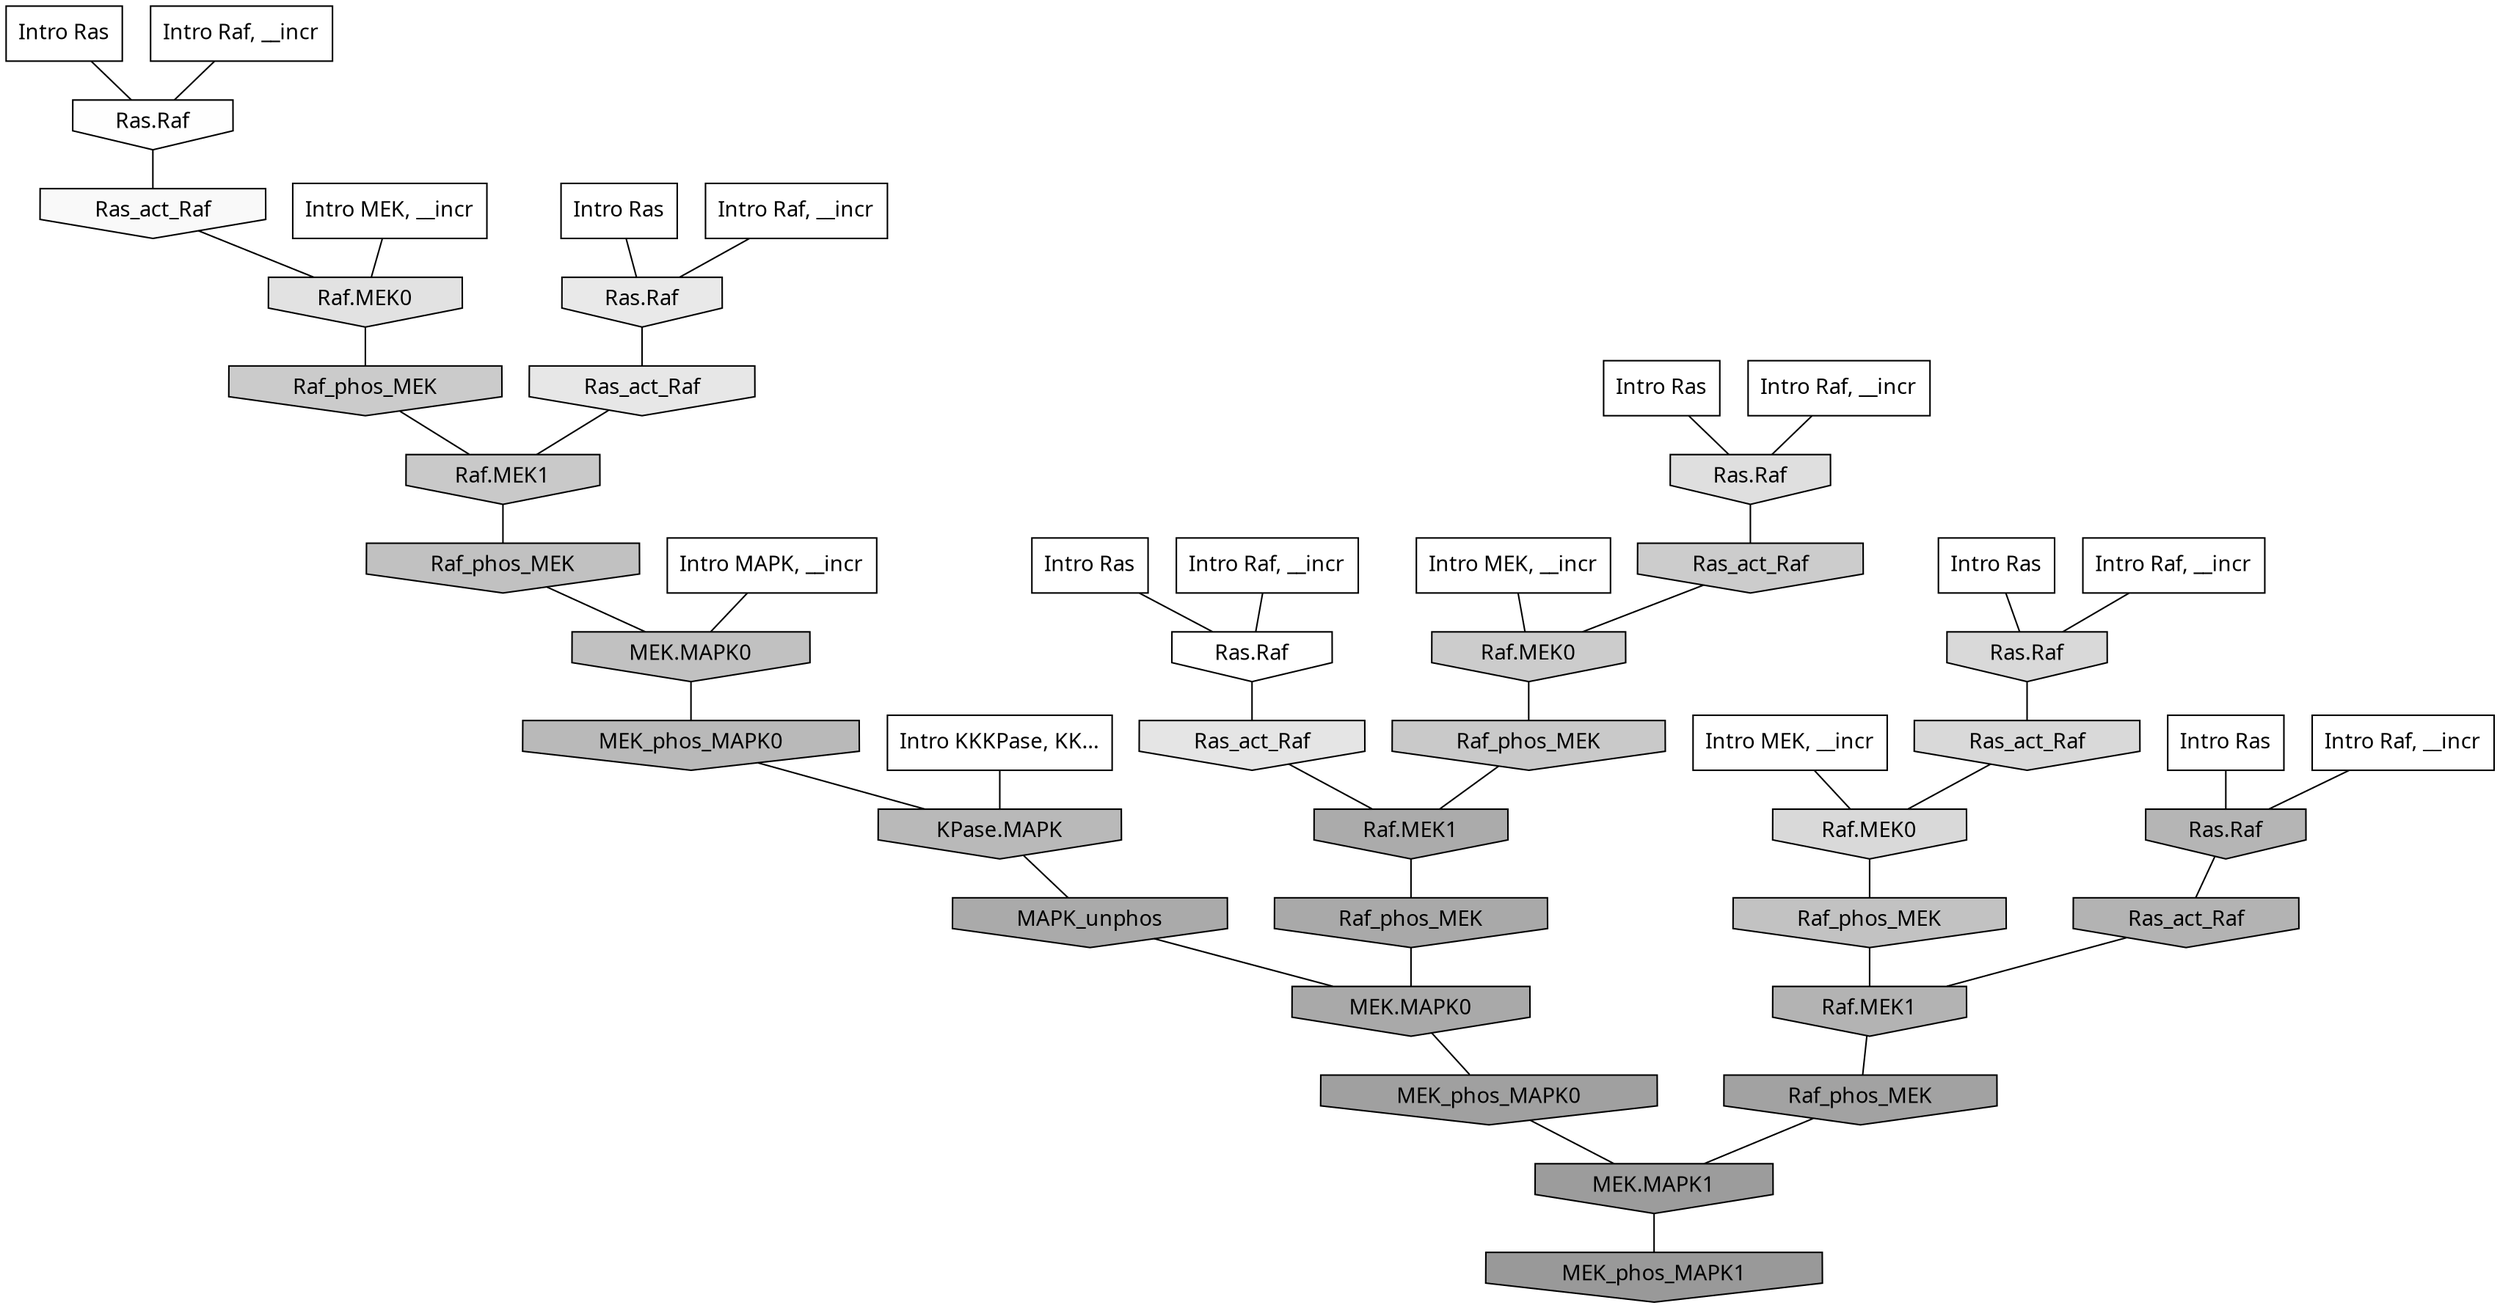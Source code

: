 digraph G{
  rankdir="TB";
  ranksep=0.30;
  node [fontname="CMU Serif"];
  edge [fontname="CMU Serif"];
  
  13 [label="Intro Ras", shape=rectangle, style=filled, fillcolor="0.000 0.000 1.000"]
  
  22 [label="Intro Ras", shape=rectangle, style=filled, fillcolor="0.000 0.000 1.000"]
  
  25 [label="Intro Ras", shape=rectangle, style=filled, fillcolor="0.000 0.000 1.000"]
  
  37 [label="Intro Ras", shape=rectangle, style=filled, fillcolor="0.000 0.000 1.000"]
  
  57 [label="Intro Ras", shape=rectangle, style=filled, fillcolor="0.000 0.000 1.000"]
  
  82 [label="Intro Ras", shape=rectangle, style=filled, fillcolor="0.000 0.000 1.000"]
  
  118 [label="Intro Raf, __incr", shape=rectangle, style=filled, fillcolor="0.000 0.000 1.000"]
  
  298 [label="Intro Raf, __incr", shape=rectangle, style=filled, fillcolor="0.000 0.000 1.000"]
  
  379 [label="Intro Raf, __incr", shape=rectangle, style=filled, fillcolor="0.000 0.000 1.000"]
  
  648 [label="Intro Raf, __incr", shape=rectangle, style=filled, fillcolor="0.000 0.000 1.000"]
  
  699 [label="Intro Raf, __incr", shape=rectangle, style=filled, fillcolor="0.000 0.000 1.000"]
  
  875 [label="Intro Raf, __incr", shape=rectangle, style=filled, fillcolor="0.000 0.000 1.000"]
  
  1449 [label="Intro MEK, __incr", shape=rectangle, style=filled, fillcolor="0.000 0.000 1.000"]
  
  1920 [label="Intro MEK, __incr", shape=rectangle, style=filled, fillcolor="0.000 0.000 1.000"]
  
  2039 [label="Intro MEK, __incr", shape=rectangle, style=filled, fillcolor="0.000 0.000 1.000"]
  
  2234 [label="Intro MAPK, __incr", shape=rectangle, style=filled, fillcolor="0.000 0.000 1.000"]
  
  3154 [label="Intro KKKPase, KK...", shape=rectangle, style=filled, fillcolor="0.000 0.000 1.000"]
  
  3235 [label="Ras.Raf", shape=invhouse, style=filled, fillcolor="0.000 0.000 1.000"]
  
  3334 [label="Ras.Raf", shape=invhouse, style=filled, fillcolor="0.000 0.000 0.996"]
  
  3468 [label="Ras_act_Raf", shape=invhouse, style=filled, fillcolor="0.000 0.000 0.976"]
  
  4248 [label="Ras.Raf", shape=invhouse, style=filled, fillcolor="0.000 0.000 0.913"]
  
  4408 [label="Ras_act_Raf", shape=invhouse, style=filled, fillcolor="0.000 0.000 0.903"]
  
  4482 [label="Ras_act_Raf", shape=invhouse, style=filled, fillcolor="0.000 0.000 0.898"]
  
  4711 [label="Raf.MEK0", shape=invhouse, style=filled, fillcolor="0.000 0.000 0.884"]
  
  4898 [label="Ras.Raf", shape=invhouse, style=filled, fillcolor="0.000 0.000 0.873"]
  
  5289 [label="Ras.Raf", shape=invhouse, style=filled, fillcolor="0.000 0.000 0.851"]
  
  5312 [label="Ras_act_Raf", shape=invhouse, style=filled, fillcolor="0.000 0.000 0.850"]
  
  5314 [label="Raf.MEK0", shape=invhouse, style=filled, fillcolor="0.000 0.000 0.850"]
  
  6276 [label="Ras_act_Raf", shape=invhouse, style=filled, fillcolor="0.000 0.000 0.800"]
  
  6280 [label="Raf.MEK0", shape=invhouse, style=filled, fillcolor="0.000 0.000 0.800"]
  
  6453 [label="Raf_phos_MEK", shape=invhouse, style=filled, fillcolor="0.000 0.000 0.794"]
  
  6614 [label="Raf.MEK1", shape=invhouse, style=filled, fillcolor="0.000 0.000 0.788"]
  
  6653 [label="Raf_phos_MEK", shape=invhouse, style=filled, fillcolor="0.000 0.000 0.786"]
  
  7498 [label="Raf_phos_MEK", shape=invhouse, style=filled, fillcolor="0.000 0.000 0.760"]
  
  7647 [label="Raf_phos_MEK", shape=invhouse, style=filled, fillcolor="0.000 0.000 0.755"]
  
  7671 [label="MEK.MAPK0", shape=invhouse, style=filled, fillcolor="0.000 0.000 0.754"]
  
  8698 [label="MEK_phos_MAPK0", shape=invhouse, style=filled, fillcolor="0.000 0.000 0.725"]
  
  8707 [label="KPase.MAPK", shape=invhouse, style=filled, fillcolor="0.000 0.000 0.724"]
  
  9238 [label="Ras.Raf", shape=invhouse, style=filled, fillcolor="0.000 0.000 0.710"]
  
  9702 [label="Ras_act_Raf", shape=invhouse, style=filled, fillcolor="0.000 0.000 0.701"]
  
  9711 [label="Raf.MEK1", shape=invhouse, style=filled, fillcolor="0.000 0.000 0.701"]
  
  11364 [label="Raf.MEK1", shape=invhouse, style=filled, fillcolor="0.000 0.000 0.668"]
  
  11510 [label="MAPK_unphos", shape=invhouse, style=filled, fillcolor="0.000 0.000 0.666"]
  
  11637 [label="Raf_phos_MEK", shape=invhouse, style=filled, fillcolor="0.000 0.000 0.663"]
  
  11639 [label="MEK.MAPK0", shape=invhouse, style=filled, fillcolor="0.000 0.000 0.663"]
  
  13543 [label="Raf_phos_MEK", shape=invhouse, style=filled, fillcolor="0.000 0.000 0.634"]
  
  14064 [label="MEK_phos_MAPK0", shape=invhouse, style=filled, fillcolor="0.000 0.000 0.626"]
  
  15114 [label="MEK.MAPK1", shape=invhouse, style=filled, fillcolor="0.000 0.000 0.613"]
  
  15855 [label="MEK_phos_MAPK1", shape=invhouse, style=filled, fillcolor="0.000 0.000 0.600"]
  
  
  15114 -> 15855 [dir=none, color="0.000 0.000 0.000"] 
  14064 -> 15114 [dir=none, color="0.000 0.000 0.000"] 
  13543 -> 15114 [dir=none, color="0.000 0.000 0.000"] 
  11639 -> 14064 [dir=none, color="0.000 0.000 0.000"] 
  11637 -> 11639 [dir=none, color="0.000 0.000 0.000"] 
  11510 -> 11639 [dir=none, color="0.000 0.000 0.000"] 
  11364 -> 11637 [dir=none, color="0.000 0.000 0.000"] 
  9711 -> 13543 [dir=none, color="0.000 0.000 0.000"] 
  9702 -> 9711 [dir=none, color="0.000 0.000 0.000"] 
  9238 -> 9702 [dir=none, color="0.000 0.000 0.000"] 
  8707 -> 11510 [dir=none, color="0.000 0.000 0.000"] 
  8698 -> 8707 [dir=none, color="0.000 0.000 0.000"] 
  7671 -> 8698 [dir=none, color="0.000 0.000 0.000"] 
  7647 -> 7671 [dir=none, color="0.000 0.000 0.000"] 
  7498 -> 9711 [dir=none, color="0.000 0.000 0.000"] 
  6653 -> 11364 [dir=none, color="0.000 0.000 0.000"] 
  6614 -> 7647 [dir=none, color="0.000 0.000 0.000"] 
  6453 -> 6614 [dir=none, color="0.000 0.000 0.000"] 
  6280 -> 6653 [dir=none, color="0.000 0.000 0.000"] 
  6276 -> 6280 [dir=none, color="0.000 0.000 0.000"] 
  5314 -> 7498 [dir=none, color="0.000 0.000 0.000"] 
  5312 -> 5314 [dir=none, color="0.000 0.000 0.000"] 
  5289 -> 5312 [dir=none, color="0.000 0.000 0.000"] 
  4898 -> 6276 [dir=none, color="0.000 0.000 0.000"] 
  4711 -> 6453 [dir=none, color="0.000 0.000 0.000"] 
  4482 -> 11364 [dir=none, color="0.000 0.000 0.000"] 
  4408 -> 6614 [dir=none, color="0.000 0.000 0.000"] 
  4248 -> 4408 [dir=none, color="0.000 0.000 0.000"] 
  3468 -> 4711 [dir=none, color="0.000 0.000 0.000"] 
  3334 -> 3468 [dir=none, color="0.000 0.000 0.000"] 
  3235 -> 4482 [dir=none, color="0.000 0.000 0.000"] 
  3154 -> 8707 [dir=none, color="0.000 0.000 0.000"] 
  2234 -> 7671 [dir=none, color="0.000 0.000 0.000"] 
  2039 -> 5314 [dir=none, color="0.000 0.000 0.000"] 
  1920 -> 4711 [dir=none, color="0.000 0.000 0.000"] 
  1449 -> 6280 [dir=none, color="0.000 0.000 0.000"] 
  875 -> 9238 [dir=none, color="0.000 0.000 0.000"] 
  699 -> 3235 [dir=none, color="0.000 0.000 0.000"] 
  648 -> 5289 [dir=none, color="0.000 0.000 0.000"] 
  379 -> 4248 [dir=none, color="0.000 0.000 0.000"] 
  298 -> 3334 [dir=none, color="0.000 0.000 0.000"] 
  118 -> 4898 [dir=none, color="0.000 0.000 0.000"] 
  82 -> 3235 [dir=none, color="0.000 0.000 0.000"] 
  57 -> 4898 [dir=none, color="0.000 0.000 0.000"] 
  37 -> 4248 [dir=none, color="0.000 0.000 0.000"] 
  25 -> 9238 [dir=none, color="0.000 0.000 0.000"] 
  22 -> 5289 [dir=none, color="0.000 0.000 0.000"] 
  13 -> 3334 [dir=none, color="0.000 0.000 0.000"] 
  
  }
